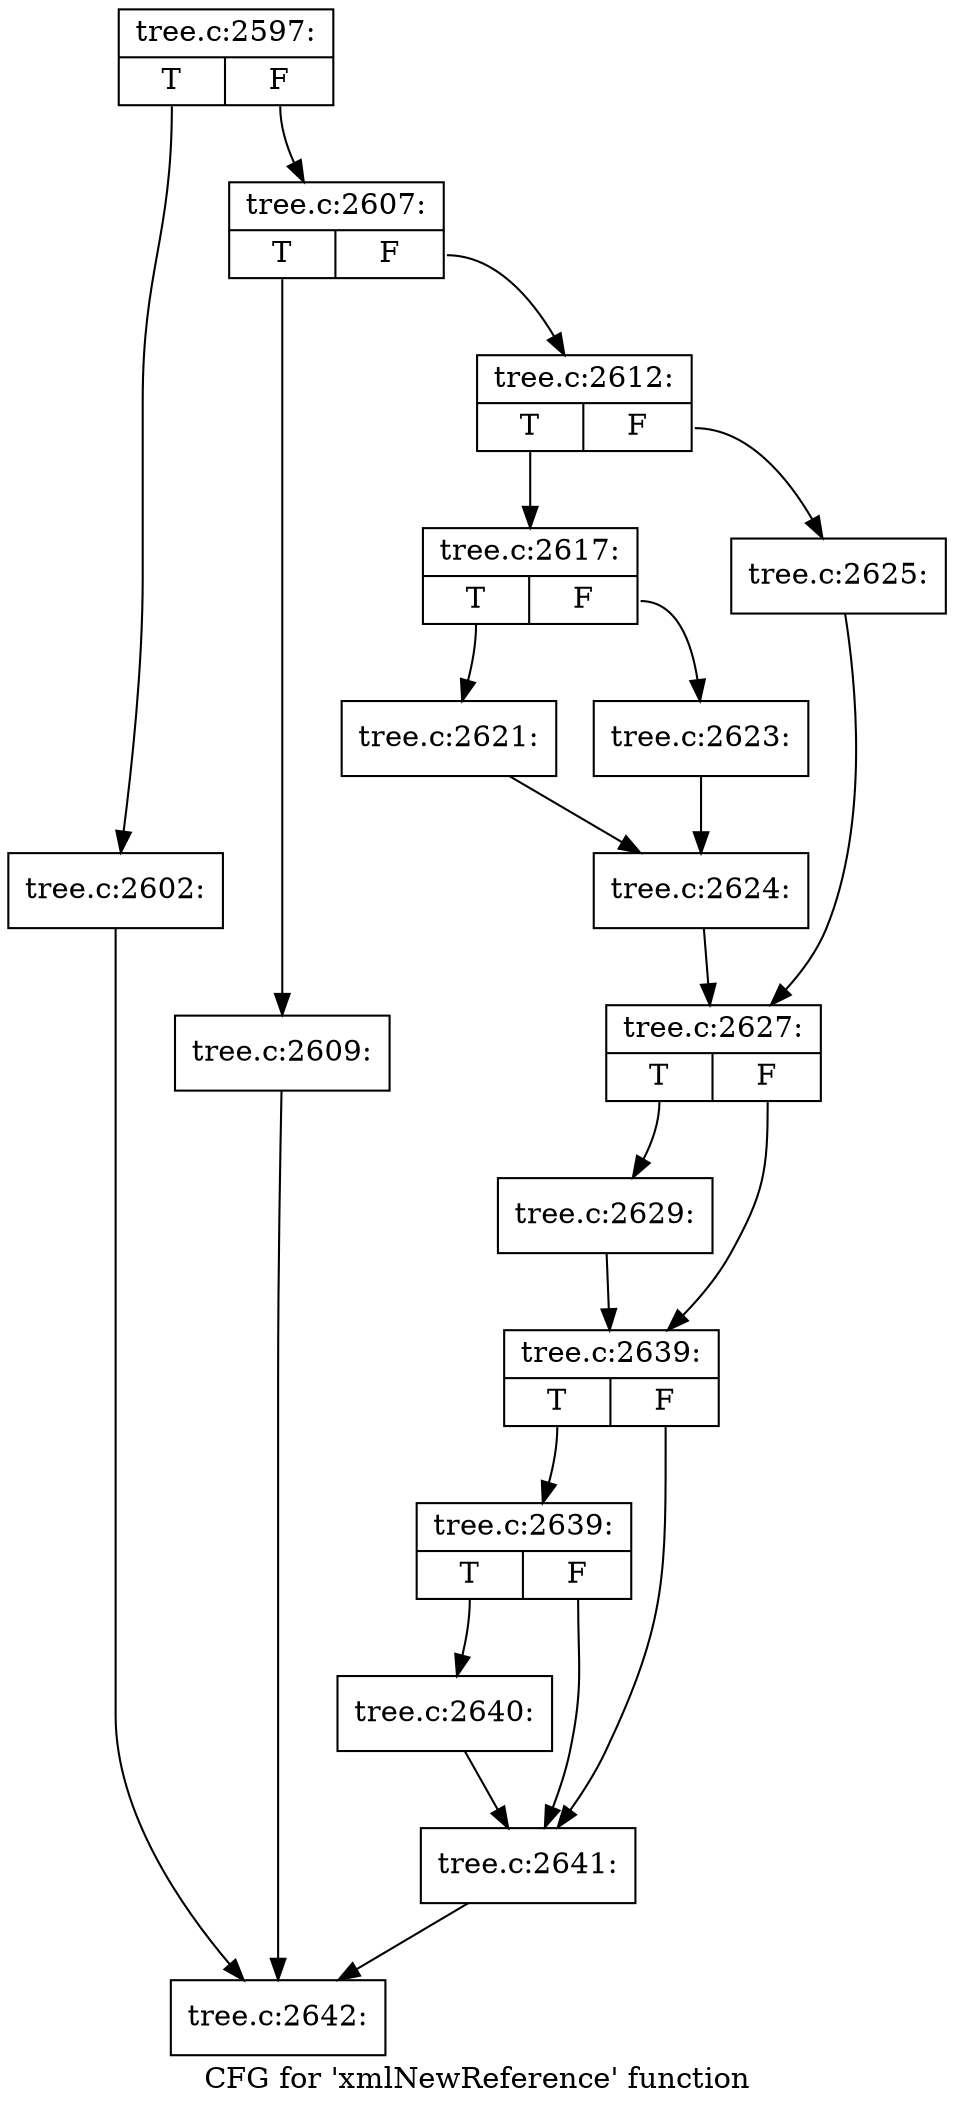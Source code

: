 digraph "CFG for 'xmlNewReference' function" {
	label="CFG for 'xmlNewReference' function";

	Node0x55ad0baee220 [shape=record,label="{tree.c:2597:|{<s0>T|<s1>F}}"];
	Node0x55ad0baee220:s0 -> Node0x55ad0baf4680;
	Node0x55ad0baee220:s1 -> Node0x55ad0baf46d0;
	Node0x55ad0baf4680 [shape=record,label="{tree.c:2602:}"];
	Node0x55ad0baf4680 -> Node0x55ad0baf0f50;
	Node0x55ad0baf46d0 [shape=record,label="{tree.c:2607:|{<s0>T|<s1>F}}"];
	Node0x55ad0baf46d0:s0 -> Node0x55ad0baf4df0;
	Node0x55ad0baf46d0:s1 -> Node0x55ad0baf4e40;
	Node0x55ad0baf4df0 [shape=record,label="{tree.c:2609:}"];
	Node0x55ad0baf4df0 -> Node0x55ad0baf0f50;
	Node0x55ad0baf4e40 [shape=record,label="{tree.c:2612:|{<s0>T|<s1>F}}"];
	Node0x55ad0baf4e40:s0 -> Node0x55ad0baf5c10;
	Node0x55ad0baf4e40:s1 -> Node0x55ad0baf5cb0;
	Node0x55ad0baf5c10 [shape=record,label="{tree.c:2617:|{<s0>T|<s1>F}}"];
	Node0x55ad0baf5c10:s0 -> Node0x55ad0baf67f0;
	Node0x55ad0baf5c10:s1 -> Node0x55ad0baf6890;
	Node0x55ad0baf67f0 [shape=record,label="{tree.c:2621:}"];
	Node0x55ad0baf67f0 -> Node0x55ad0baf6840;
	Node0x55ad0baf6890 [shape=record,label="{tree.c:2623:}"];
	Node0x55ad0baf6890 -> Node0x55ad0baf6840;
	Node0x55ad0baf6840 [shape=record,label="{tree.c:2624:}"];
	Node0x55ad0baf6840 -> Node0x55ad0baf5c60;
	Node0x55ad0baf5cb0 [shape=record,label="{tree.c:2625:}"];
	Node0x55ad0baf5cb0 -> Node0x55ad0baf5c60;
	Node0x55ad0baf5c60 [shape=record,label="{tree.c:2627:|{<s0>T|<s1>F}}"];
	Node0x55ad0baf5c60:s0 -> Node0x55ad0baf7fe0;
	Node0x55ad0baf5c60:s1 -> Node0x55ad0baf8030;
	Node0x55ad0baf7fe0 [shape=record,label="{tree.c:2629:}"];
	Node0x55ad0baf7fe0 -> Node0x55ad0baf8030;
	Node0x55ad0baf8030 [shape=record,label="{tree.c:2639:|{<s0>T|<s1>F}}"];
	Node0x55ad0baf8030:s0 -> Node0x55ad0baf8f50;
	Node0x55ad0baf8030:s1 -> Node0x55ad0baf8f00;
	Node0x55ad0baf8f50 [shape=record,label="{tree.c:2639:|{<s0>T|<s1>F}}"];
	Node0x55ad0baf8f50:s0 -> Node0x55ad0baf8eb0;
	Node0x55ad0baf8f50:s1 -> Node0x55ad0baf8f00;
	Node0x55ad0baf8eb0 [shape=record,label="{tree.c:2640:}"];
	Node0x55ad0baf8eb0 -> Node0x55ad0baf8f00;
	Node0x55ad0baf8f00 [shape=record,label="{tree.c:2641:}"];
	Node0x55ad0baf8f00 -> Node0x55ad0baf0f50;
	Node0x55ad0baf0f50 [shape=record,label="{tree.c:2642:}"];
}
